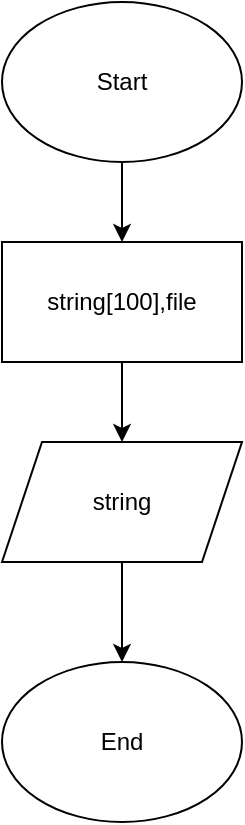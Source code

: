 <mxfile version="20.8.16" type="device"><diagram id="C5RBs43oDa-KdzZeNtuy" name="Page-1"><mxGraphModel dx="543" dy="519" grid="1" gridSize="10" guides="1" tooltips="1" connect="1" arrows="1" fold="1" page="1" pageScale="1" pageWidth="827" pageHeight="1169" math="0" shadow="0"><root><mxCell id="WIyWlLk6GJQsqaUBKTNV-0"/><mxCell id="WIyWlLk6GJQsqaUBKTNV-1" parent="WIyWlLk6GJQsqaUBKTNV-0"/><mxCell id="a1ht7WHdEAbp9x71G7tG-2" style="edgeStyle=orthogonalEdgeStyle;rounded=0;orthogonalLoop=1;jettySize=auto;html=1;entryX=0.5;entryY=0;entryDx=0;entryDy=0;" edge="1" parent="WIyWlLk6GJQsqaUBKTNV-1" source="a1ht7WHdEAbp9x71G7tG-0" target="a1ht7WHdEAbp9x71G7tG-1"><mxGeometry relative="1" as="geometry"/></mxCell><mxCell id="a1ht7WHdEAbp9x71G7tG-0" value="Start" style="ellipse;whiteSpace=wrap;html=1;" vertex="1" parent="WIyWlLk6GJQsqaUBKTNV-1"><mxGeometry x="230" y="10" width="120" height="80" as="geometry"/></mxCell><mxCell id="a1ht7WHdEAbp9x71G7tG-4" style="edgeStyle=orthogonalEdgeStyle;rounded=0;orthogonalLoop=1;jettySize=auto;html=1;entryX=0.5;entryY=0;entryDx=0;entryDy=0;" edge="1" parent="WIyWlLk6GJQsqaUBKTNV-1" source="a1ht7WHdEAbp9x71G7tG-1" target="a1ht7WHdEAbp9x71G7tG-3"><mxGeometry relative="1" as="geometry"/></mxCell><mxCell id="a1ht7WHdEAbp9x71G7tG-1" value="string[100],file" style="rounded=0;whiteSpace=wrap;html=1;" vertex="1" parent="WIyWlLk6GJQsqaUBKTNV-1"><mxGeometry x="230" y="130" width="120" height="60" as="geometry"/></mxCell><mxCell id="a1ht7WHdEAbp9x71G7tG-6" style="edgeStyle=orthogonalEdgeStyle;rounded=0;orthogonalLoop=1;jettySize=auto;html=1;" edge="1" parent="WIyWlLk6GJQsqaUBKTNV-1" source="a1ht7WHdEAbp9x71G7tG-3" target="a1ht7WHdEAbp9x71G7tG-5"><mxGeometry relative="1" as="geometry"/></mxCell><mxCell id="a1ht7WHdEAbp9x71G7tG-3" value="string" style="shape=parallelogram;perimeter=parallelogramPerimeter;whiteSpace=wrap;html=1;fixedSize=1;" vertex="1" parent="WIyWlLk6GJQsqaUBKTNV-1"><mxGeometry x="230" y="230" width="120" height="60" as="geometry"/></mxCell><mxCell id="a1ht7WHdEAbp9x71G7tG-5" value="End" style="ellipse;whiteSpace=wrap;html=1;" vertex="1" parent="WIyWlLk6GJQsqaUBKTNV-1"><mxGeometry x="230" y="340" width="120" height="80" as="geometry"/></mxCell></root></mxGraphModel></diagram></mxfile>